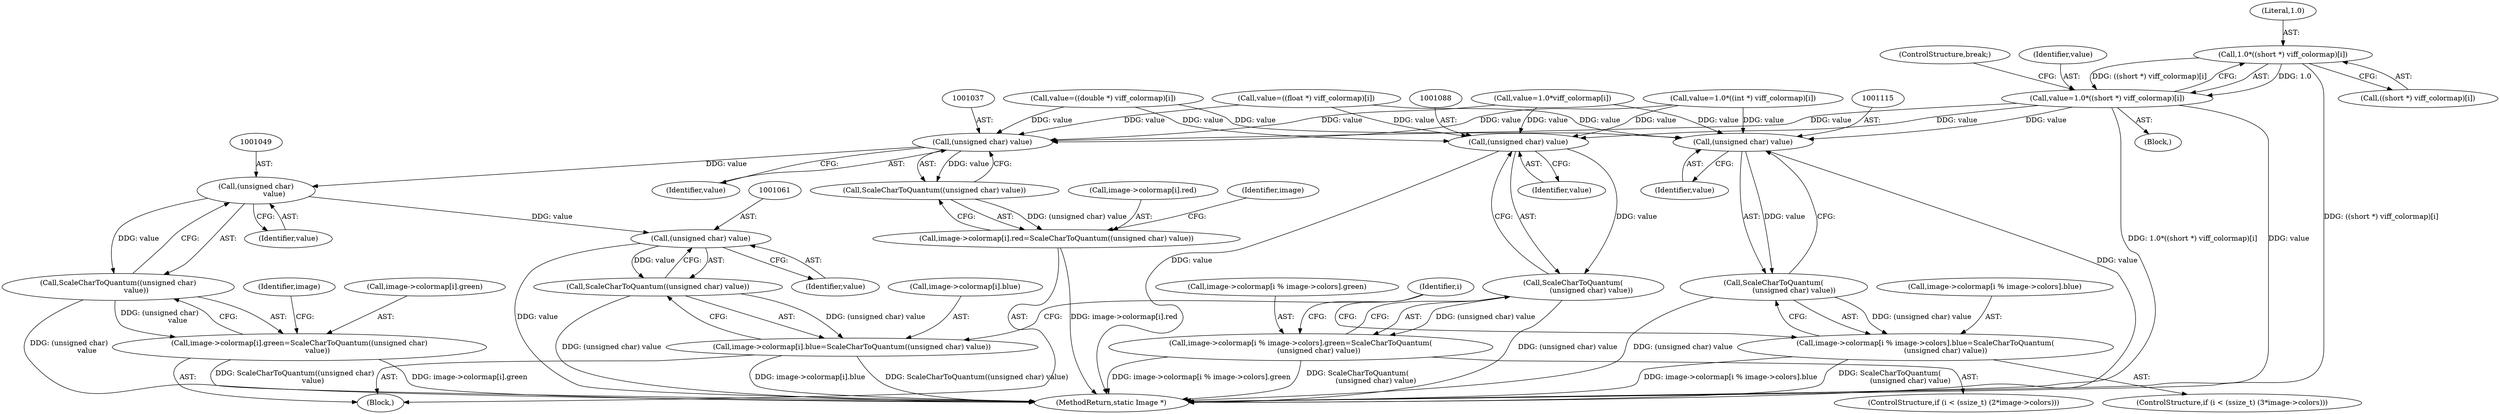 digraph "0_ImageMagick_ca0c886abd6d3ef335eb74150cd23b89ebd17135@array" {
"1000972" [label="(Call,1.0*((short *) viff_colormap)[i])"];
"1000970" [label="(Call,value=1.0*((short *) viff_colormap)[i])"];
"1001036" [label="(Call,(unsigned char) value)"];
"1001035" [label="(Call,ScaleCharToQuantum((unsigned char) value))"];
"1001027" [label="(Call,image->colormap[i].red=ScaleCharToQuantum((unsigned char) value))"];
"1001048" [label="(Call,(unsigned char)\n                value)"];
"1001047" [label="(Call,ScaleCharToQuantum((unsigned char)\n                value))"];
"1001039" [label="(Call,image->colormap[i].green=ScaleCharToQuantum((unsigned char)\n                value))"];
"1001060" [label="(Call,(unsigned char) value)"];
"1001059" [label="(Call,ScaleCharToQuantum((unsigned char) value))"];
"1001051" [label="(Call,image->colormap[i].blue=ScaleCharToQuantum((unsigned char) value))"];
"1001087" [label="(Call,(unsigned char) value)"];
"1001086" [label="(Call,ScaleCharToQuantum(\n                (unsigned char) value))"];
"1001074" [label="(Call,image->colormap[i % image->colors].green=ScaleCharToQuantum(\n                (unsigned char) value))"];
"1001114" [label="(Call,(unsigned char) value)"];
"1001113" [label="(Call,ScaleCharToQuantum(\n                  (unsigned char) value))"];
"1001101" [label="(Call,image->colormap[i % image->colors].blue=ScaleCharToQuantum(\n                  (unsigned char) value))"];
"1001027" [label="(Call,image->colormap[i].red=ScaleCharToQuantum((unsigned char) value))"];
"1001040" [label="(Call,image->colormap[i].green)"];
"1001064" [label="(ControlStructure,if (i < (ssize_t) (2*image->colors)))"];
"1001062" [label="(Identifier,value)"];
"1001052" [label="(Call,image->colormap[i].blue)"];
"1000972" [label="(Call,1.0*((short *) viff_colormap)[i])"];
"1001035" [label="(Call,ScaleCharToQuantum((unsigned char) value))"];
"1001055" [label="(Identifier,image)"];
"1001086" [label="(Call,ScaleCharToQuantum(\n                (unsigned char) value))"];
"1001102" [label="(Call,image->colormap[i % image->colors].blue)"];
"1001028" [label="(Call,image->colormap[i].red)"];
"1001026" [label="(Block,)"];
"1001039" [label="(Call,image->colormap[i].green=ScaleCharToQuantum((unsigned char)\n                value))"];
"1000960" [label="(Identifier,i)"];
"1001050" [label="(Identifier,value)"];
"1001059" [label="(Call,ScaleCharToQuantum((unsigned char) value))"];
"1001075" [label="(Call,image->colormap[i % image->colors].green)"];
"1001036" [label="(Call,(unsigned char) value)"];
"1002330" [label="(MethodReturn,static Image *)"];
"1000979" [label="(ControlStructure,break;)"];
"1001060" [label="(Call,(unsigned char) value)"];
"1000971" [label="(Identifier,value)"];
"1001101" [label="(Call,image->colormap[i % image->colors].blue=ScaleCharToQuantum(\n                  (unsigned char) value))"];
"1001038" [label="(Identifier,value)"];
"1000973" [label="(Literal,1.0)"];
"1001047" [label="(Call,ScaleCharToQuantum((unsigned char)\n                value))"];
"1001051" [label="(Call,image->colormap[i].blue=ScaleCharToQuantum((unsigned char) value))"];
"1001113" [label="(Call,ScaleCharToQuantum(\n                  (unsigned char) value))"];
"1001001" [label="(Call,value=((double *) viff_colormap)[i])"];
"1001043" [label="(Identifier,image)"];
"1000968" [label="(Block,)"];
"1000981" [label="(Call,value=1.0*((int *) viff_colormap)[i])"];
"1001091" [label="(ControlStructure,if (i < (ssize_t) (3*image->colors)))"];
"1000974" [label="(Call,((short *) viff_colormap)[i])"];
"1000970" [label="(Call,value=1.0*((short *) viff_colormap)[i])"];
"1001114" [label="(Call,(unsigned char) value)"];
"1001048" [label="(Call,(unsigned char)\n                value)"];
"1001010" [label="(Call,value=1.0*viff_colormap[i])"];
"1001087" [label="(Call,(unsigned char) value)"];
"1000992" [label="(Call,value=((float *) viff_colormap)[i])"];
"1001089" [label="(Identifier,value)"];
"1001116" [label="(Identifier,value)"];
"1001074" [label="(Call,image->colormap[i % image->colors].green=ScaleCharToQuantum(\n                (unsigned char) value))"];
"1000972" -> "1000970"  [label="AST: "];
"1000972" -> "1000974"  [label="CFG: "];
"1000973" -> "1000972"  [label="AST: "];
"1000974" -> "1000972"  [label="AST: "];
"1000970" -> "1000972"  [label="CFG: "];
"1000972" -> "1002330"  [label="DDG: ((short *) viff_colormap)[i]"];
"1000972" -> "1000970"  [label="DDG: 1.0"];
"1000972" -> "1000970"  [label="DDG: ((short *) viff_colormap)[i]"];
"1000970" -> "1000968"  [label="AST: "];
"1000971" -> "1000970"  [label="AST: "];
"1000979" -> "1000970"  [label="CFG: "];
"1000970" -> "1002330"  [label="DDG: 1.0*((short *) viff_colormap)[i]"];
"1000970" -> "1002330"  [label="DDG: value"];
"1000970" -> "1001036"  [label="DDG: value"];
"1000970" -> "1001087"  [label="DDG: value"];
"1000970" -> "1001114"  [label="DDG: value"];
"1001036" -> "1001035"  [label="AST: "];
"1001036" -> "1001038"  [label="CFG: "];
"1001037" -> "1001036"  [label="AST: "];
"1001038" -> "1001036"  [label="AST: "];
"1001035" -> "1001036"  [label="CFG: "];
"1001036" -> "1001035"  [label="DDG: value"];
"1000992" -> "1001036"  [label="DDG: value"];
"1000981" -> "1001036"  [label="DDG: value"];
"1001001" -> "1001036"  [label="DDG: value"];
"1001010" -> "1001036"  [label="DDG: value"];
"1001036" -> "1001048"  [label="DDG: value"];
"1001035" -> "1001027"  [label="AST: "];
"1001027" -> "1001035"  [label="CFG: "];
"1001035" -> "1001027"  [label="DDG: (unsigned char) value"];
"1001027" -> "1001026"  [label="AST: "];
"1001028" -> "1001027"  [label="AST: "];
"1001043" -> "1001027"  [label="CFG: "];
"1001027" -> "1002330"  [label="DDG: image->colormap[i].red"];
"1001048" -> "1001047"  [label="AST: "];
"1001048" -> "1001050"  [label="CFG: "];
"1001049" -> "1001048"  [label="AST: "];
"1001050" -> "1001048"  [label="AST: "];
"1001047" -> "1001048"  [label="CFG: "];
"1001048" -> "1001047"  [label="DDG: value"];
"1001048" -> "1001060"  [label="DDG: value"];
"1001047" -> "1001039"  [label="AST: "];
"1001039" -> "1001047"  [label="CFG: "];
"1001047" -> "1002330"  [label="DDG: (unsigned char)\n                value"];
"1001047" -> "1001039"  [label="DDG: (unsigned char)\n                value"];
"1001039" -> "1001026"  [label="AST: "];
"1001040" -> "1001039"  [label="AST: "];
"1001055" -> "1001039"  [label="CFG: "];
"1001039" -> "1002330"  [label="DDG: image->colormap[i].green"];
"1001039" -> "1002330"  [label="DDG: ScaleCharToQuantum((unsigned char)\n                value)"];
"1001060" -> "1001059"  [label="AST: "];
"1001060" -> "1001062"  [label="CFG: "];
"1001061" -> "1001060"  [label="AST: "];
"1001062" -> "1001060"  [label="AST: "];
"1001059" -> "1001060"  [label="CFG: "];
"1001060" -> "1002330"  [label="DDG: value"];
"1001060" -> "1001059"  [label="DDG: value"];
"1001059" -> "1001051"  [label="AST: "];
"1001051" -> "1001059"  [label="CFG: "];
"1001059" -> "1002330"  [label="DDG: (unsigned char) value"];
"1001059" -> "1001051"  [label="DDG: (unsigned char) value"];
"1001051" -> "1001026"  [label="AST: "];
"1001052" -> "1001051"  [label="AST: "];
"1000960" -> "1001051"  [label="CFG: "];
"1001051" -> "1002330"  [label="DDG: ScaleCharToQuantum((unsigned char) value)"];
"1001051" -> "1002330"  [label="DDG: image->colormap[i].blue"];
"1001087" -> "1001086"  [label="AST: "];
"1001087" -> "1001089"  [label="CFG: "];
"1001088" -> "1001087"  [label="AST: "];
"1001089" -> "1001087"  [label="AST: "];
"1001086" -> "1001087"  [label="CFG: "];
"1001087" -> "1002330"  [label="DDG: value"];
"1001087" -> "1001086"  [label="DDG: value"];
"1000992" -> "1001087"  [label="DDG: value"];
"1000981" -> "1001087"  [label="DDG: value"];
"1001001" -> "1001087"  [label="DDG: value"];
"1001010" -> "1001087"  [label="DDG: value"];
"1001086" -> "1001074"  [label="AST: "];
"1001074" -> "1001086"  [label="CFG: "];
"1001086" -> "1002330"  [label="DDG: (unsigned char) value"];
"1001086" -> "1001074"  [label="DDG: (unsigned char) value"];
"1001074" -> "1001064"  [label="AST: "];
"1001075" -> "1001074"  [label="AST: "];
"1000960" -> "1001074"  [label="CFG: "];
"1001074" -> "1002330"  [label="DDG: image->colormap[i % image->colors].green"];
"1001074" -> "1002330"  [label="DDG: ScaleCharToQuantum(\n                (unsigned char) value)"];
"1001114" -> "1001113"  [label="AST: "];
"1001114" -> "1001116"  [label="CFG: "];
"1001115" -> "1001114"  [label="AST: "];
"1001116" -> "1001114"  [label="AST: "];
"1001113" -> "1001114"  [label="CFG: "];
"1001114" -> "1002330"  [label="DDG: value"];
"1001114" -> "1001113"  [label="DDG: value"];
"1000992" -> "1001114"  [label="DDG: value"];
"1000981" -> "1001114"  [label="DDG: value"];
"1001001" -> "1001114"  [label="DDG: value"];
"1001010" -> "1001114"  [label="DDG: value"];
"1001113" -> "1001101"  [label="AST: "];
"1001101" -> "1001113"  [label="CFG: "];
"1001113" -> "1002330"  [label="DDG: (unsigned char) value"];
"1001113" -> "1001101"  [label="DDG: (unsigned char) value"];
"1001101" -> "1001091"  [label="AST: "];
"1001102" -> "1001101"  [label="AST: "];
"1000960" -> "1001101"  [label="CFG: "];
"1001101" -> "1002330"  [label="DDG: ScaleCharToQuantum(\n                  (unsigned char) value)"];
"1001101" -> "1002330"  [label="DDG: image->colormap[i % image->colors].blue"];
}
